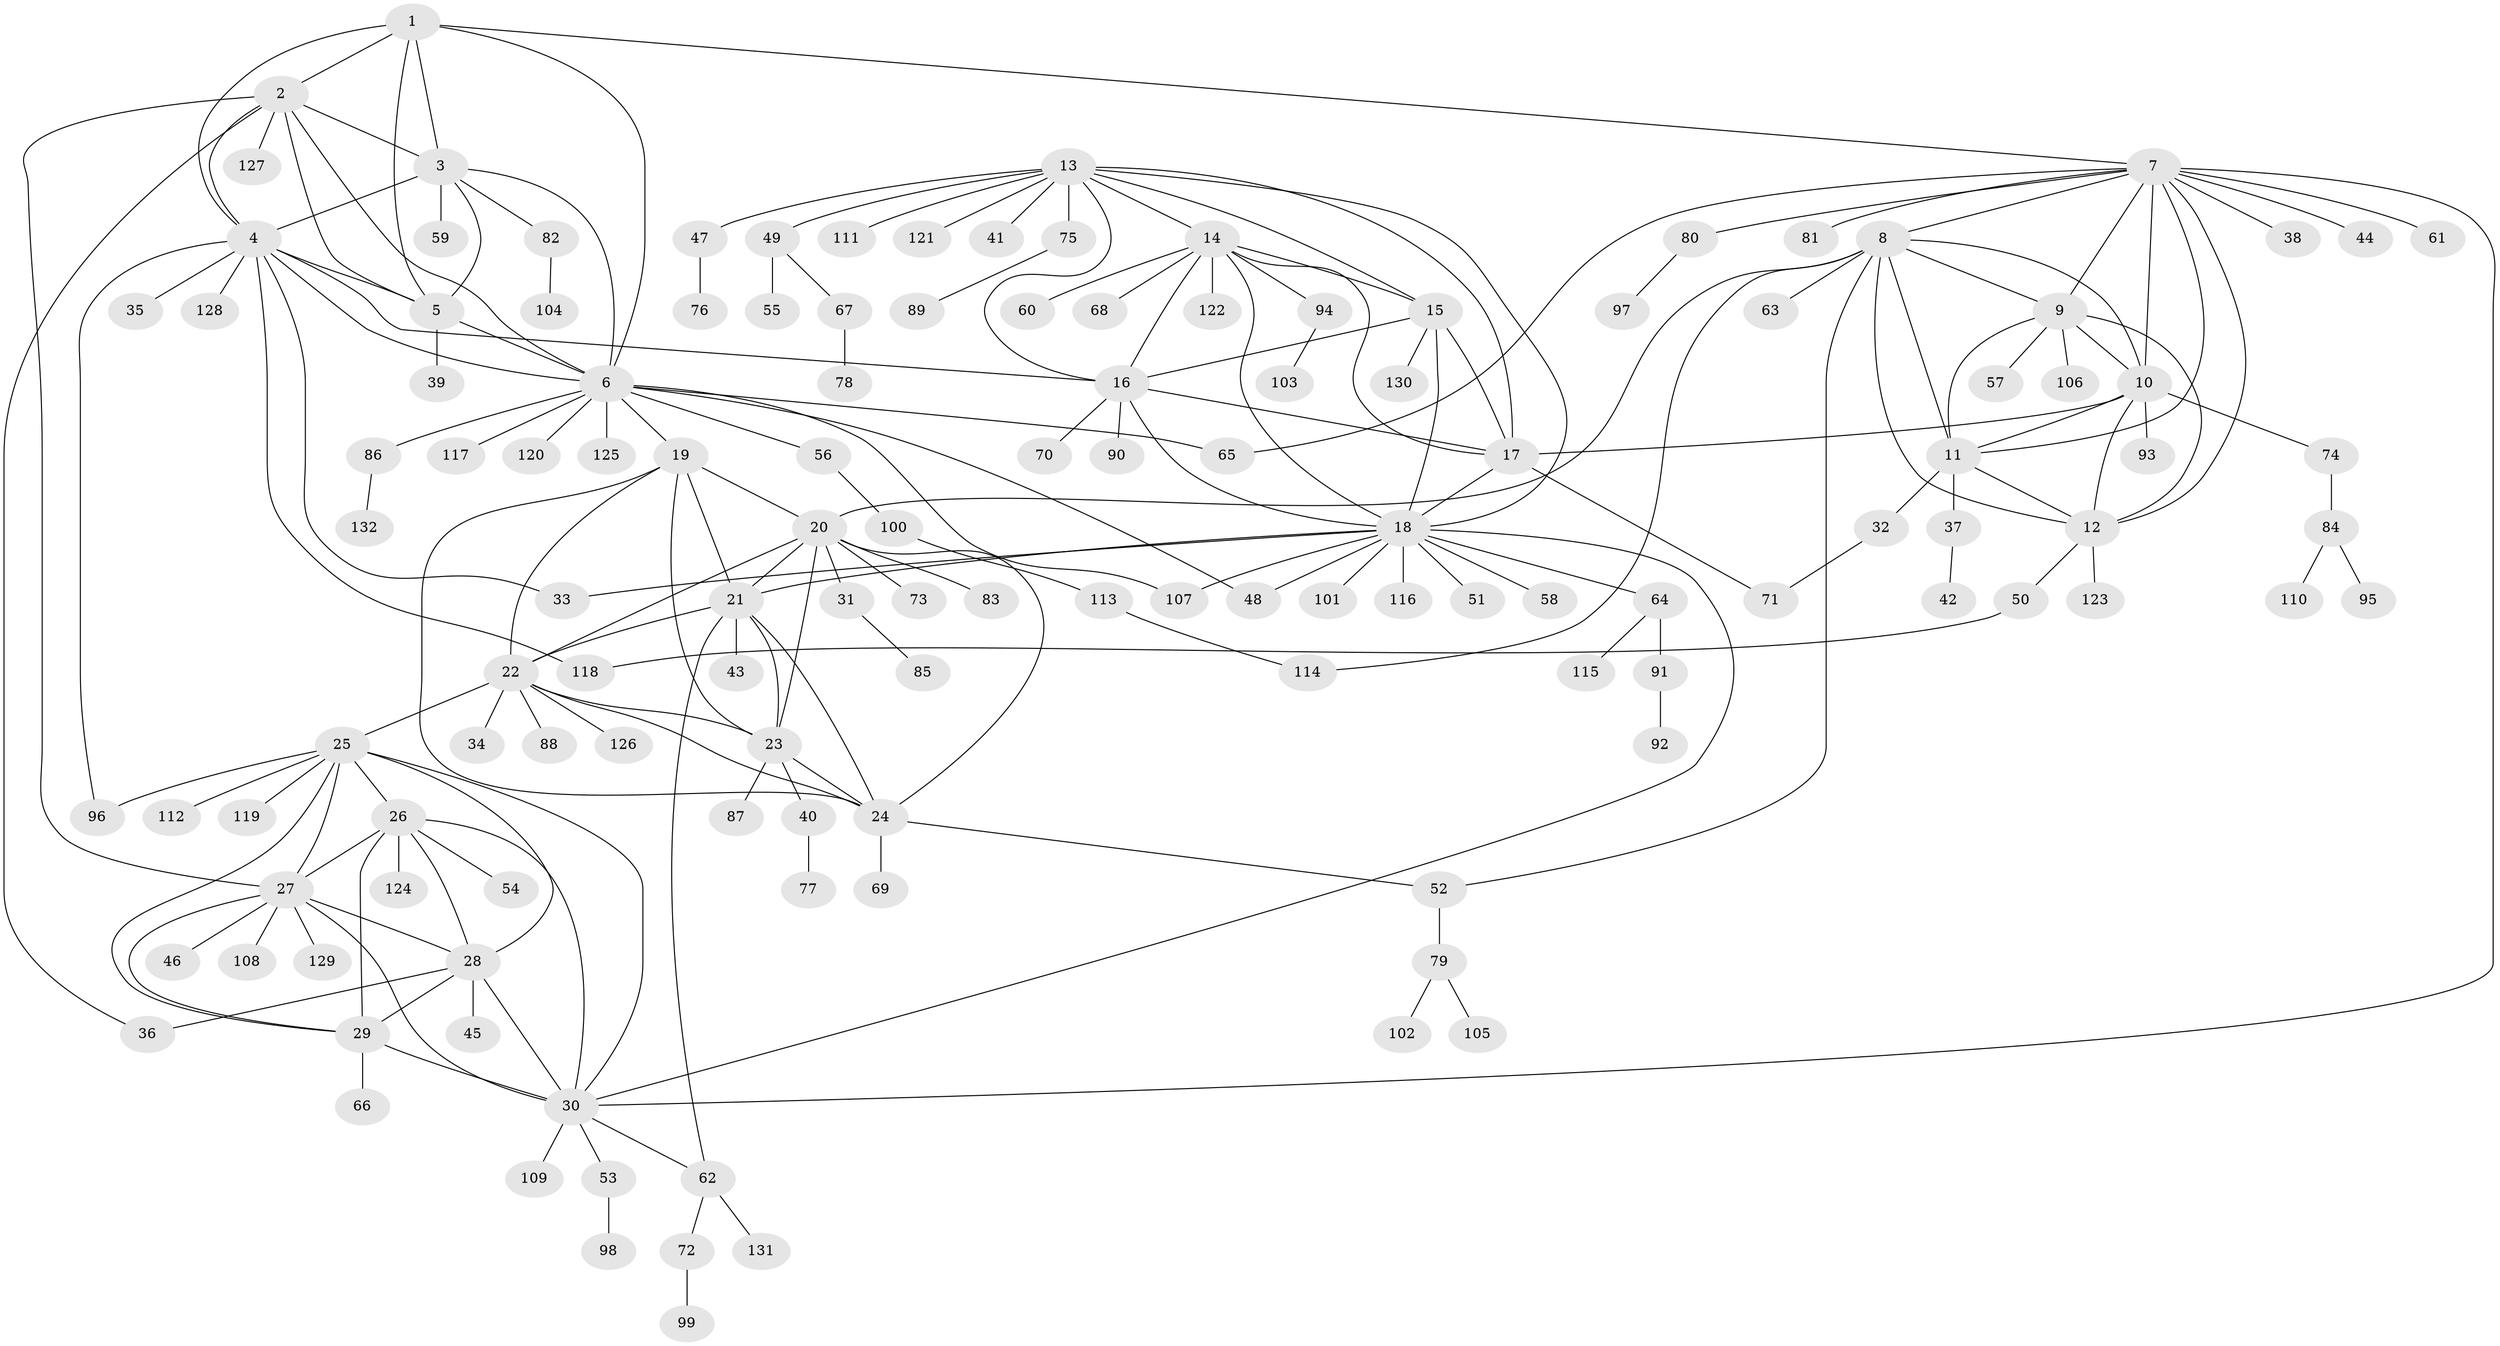 // Generated by graph-tools (version 1.1) at 2025/11/02/27/25 16:11:34]
// undirected, 132 vertices, 198 edges
graph export_dot {
graph [start="1"]
  node [color=gray90,style=filled];
  1;
  2;
  3;
  4;
  5;
  6;
  7;
  8;
  9;
  10;
  11;
  12;
  13;
  14;
  15;
  16;
  17;
  18;
  19;
  20;
  21;
  22;
  23;
  24;
  25;
  26;
  27;
  28;
  29;
  30;
  31;
  32;
  33;
  34;
  35;
  36;
  37;
  38;
  39;
  40;
  41;
  42;
  43;
  44;
  45;
  46;
  47;
  48;
  49;
  50;
  51;
  52;
  53;
  54;
  55;
  56;
  57;
  58;
  59;
  60;
  61;
  62;
  63;
  64;
  65;
  66;
  67;
  68;
  69;
  70;
  71;
  72;
  73;
  74;
  75;
  76;
  77;
  78;
  79;
  80;
  81;
  82;
  83;
  84;
  85;
  86;
  87;
  88;
  89;
  90;
  91;
  92;
  93;
  94;
  95;
  96;
  97;
  98;
  99;
  100;
  101;
  102;
  103;
  104;
  105;
  106;
  107;
  108;
  109;
  110;
  111;
  112;
  113;
  114;
  115;
  116;
  117;
  118;
  119;
  120;
  121;
  122;
  123;
  124;
  125;
  126;
  127;
  128;
  129;
  130;
  131;
  132;
  1 -- 2;
  1 -- 3;
  1 -- 4;
  1 -- 5;
  1 -- 6;
  1 -- 7;
  2 -- 3;
  2 -- 4;
  2 -- 5;
  2 -- 6;
  2 -- 27;
  2 -- 36;
  2 -- 127;
  3 -- 4;
  3 -- 5;
  3 -- 6;
  3 -- 59;
  3 -- 82;
  4 -- 5;
  4 -- 6;
  4 -- 16;
  4 -- 33;
  4 -- 35;
  4 -- 96;
  4 -- 118;
  4 -- 128;
  5 -- 6;
  5 -- 39;
  6 -- 19;
  6 -- 48;
  6 -- 56;
  6 -- 65;
  6 -- 86;
  6 -- 107;
  6 -- 117;
  6 -- 120;
  6 -- 125;
  7 -- 8;
  7 -- 9;
  7 -- 10;
  7 -- 11;
  7 -- 12;
  7 -- 30;
  7 -- 38;
  7 -- 44;
  7 -- 61;
  7 -- 65;
  7 -- 80;
  7 -- 81;
  8 -- 9;
  8 -- 10;
  8 -- 11;
  8 -- 12;
  8 -- 20;
  8 -- 52;
  8 -- 63;
  8 -- 114;
  9 -- 10;
  9 -- 11;
  9 -- 12;
  9 -- 57;
  9 -- 106;
  10 -- 11;
  10 -- 12;
  10 -- 17;
  10 -- 74;
  10 -- 93;
  11 -- 12;
  11 -- 32;
  11 -- 37;
  12 -- 50;
  12 -- 123;
  13 -- 14;
  13 -- 15;
  13 -- 16;
  13 -- 17;
  13 -- 18;
  13 -- 41;
  13 -- 47;
  13 -- 49;
  13 -- 75;
  13 -- 111;
  13 -- 121;
  14 -- 15;
  14 -- 16;
  14 -- 17;
  14 -- 18;
  14 -- 60;
  14 -- 68;
  14 -- 94;
  14 -- 122;
  15 -- 16;
  15 -- 17;
  15 -- 18;
  15 -- 130;
  16 -- 17;
  16 -- 18;
  16 -- 70;
  16 -- 90;
  17 -- 18;
  17 -- 71;
  18 -- 21;
  18 -- 30;
  18 -- 33;
  18 -- 48;
  18 -- 51;
  18 -- 58;
  18 -- 64;
  18 -- 101;
  18 -- 107;
  18 -- 116;
  19 -- 20;
  19 -- 21;
  19 -- 22;
  19 -- 23;
  19 -- 24;
  20 -- 21;
  20 -- 22;
  20 -- 23;
  20 -- 24;
  20 -- 31;
  20 -- 73;
  20 -- 83;
  21 -- 22;
  21 -- 23;
  21 -- 24;
  21 -- 43;
  21 -- 62;
  22 -- 23;
  22 -- 24;
  22 -- 25;
  22 -- 34;
  22 -- 88;
  22 -- 126;
  23 -- 24;
  23 -- 40;
  23 -- 87;
  24 -- 52;
  24 -- 69;
  25 -- 26;
  25 -- 27;
  25 -- 28;
  25 -- 29;
  25 -- 30;
  25 -- 96;
  25 -- 112;
  25 -- 119;
  26 -- 27;
  26 -- 28;
  26 -- 29;
  26 -- 30;
  26 -- 54;
  26 -- 124;
  27 -- 28;
  27 -- 29;
  27 -- 30;
  27 -- 46;
  27 -- 108;
  27 -- 129;
  28 -- 29;
  28 -- 30;
  28 -- 36;
  28 -- 45;
  29 -- 30;
  29 -- 66;
  30 -- 53;
  30 -- 62;
  30 -- 109;
  31 -- 85;
  32 -- 71;
  37 -- 42;
  40 -- 77;
  47 -- 76;
  49 -- 55;
  49 -- 67;
  50 -- 118;
  52 -- 79;
  53 -- 98;
  56 -- 100;
  62 -- 72;
  62 -- 131;
  64 -- 91;
  64 -- 115;
  67 -- 78;
  72 -- 99;
  74 -- 84;
  75 -- 89;
  79 -- 102;
  79 -- 105;
  80 -- 97;
  82 -- 104;
  84 -- 95;
  84 -- 110;
  86 -- 132;
  91 -- 92;
  94 -- 103;
  100 -- 113;
  113 -- 114;
}
